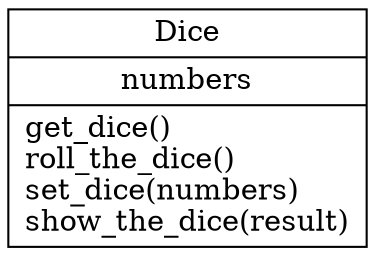 digraph "classes" {
rankdir=BT
charset="utf-8"
"Pig_Game.Dice.Dice" [color="black", fontcolor="black", label=<{Dice|numbers<br ALIGN="LEFT"/>|get_dice()<br ALIGN="LEFT"/>roll_the_dice()<br ALIGN="LEFT"/>set_dice(numbers)<br ALIGN="LEFT"/>show_the_dice(result)<br ALIGN="LEFT"/>}>, shape="record", style="solid"];
}
